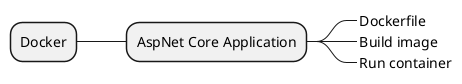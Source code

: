 @startmindmap
* Docker

** AspNet Core Application
***_ Dockerfile
***_ Build image
***_ Run container


@endmindmap
